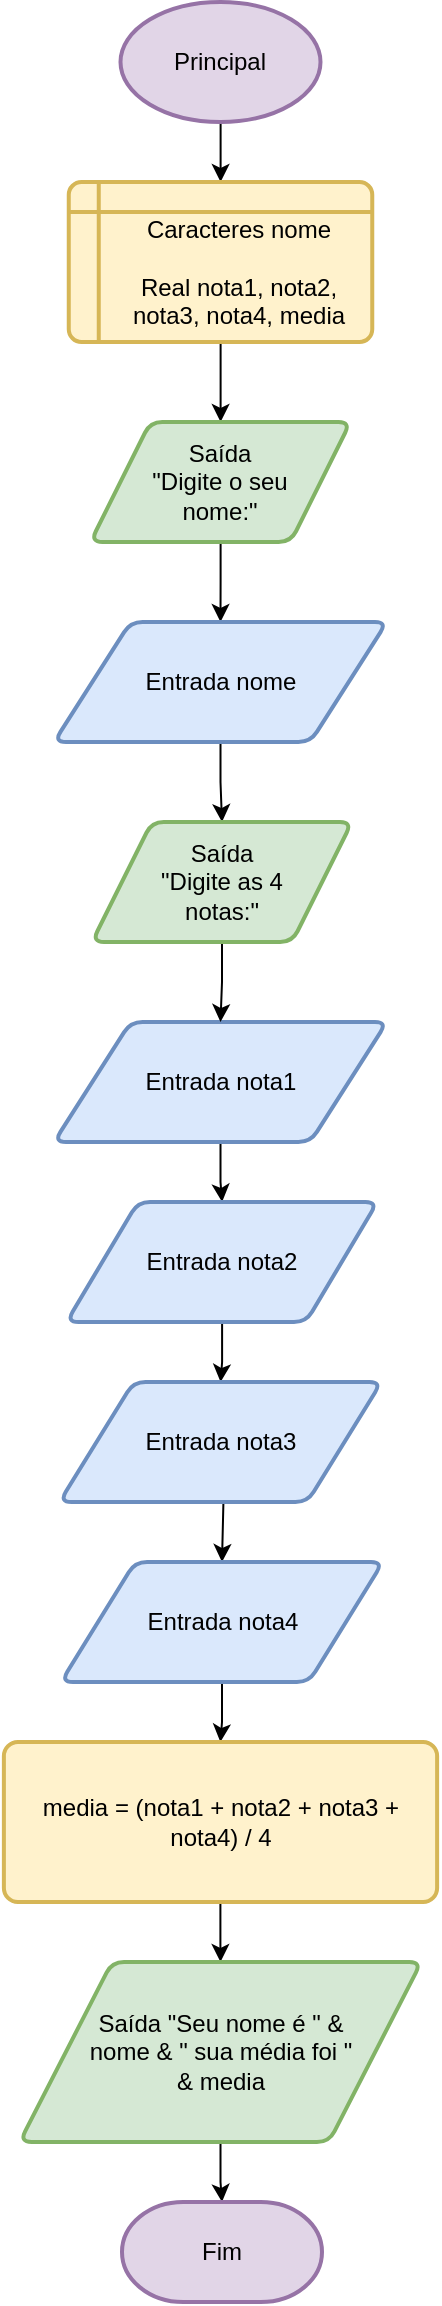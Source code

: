 <mxfile version="14.4.2" type="device"><diagram id="C5RBs43oDa-KdzZeNtuy" name="Page-1"><mxGraphModel dx="1368" dy="742" grid="1" gridSize="10" guides="1" tooltips="1" connect="1" arrows="1" fold="1" page="1" pageScale="1" pageWidth="827" pageHeight="1169" math="0" shadow="0"><root><mxCell id="WIyWlLk6GJQsqaUBKTNV-0"/><mxCell id="WIyWlLk6GJQsqaUBKTNV-1" parent="WIyWlLk6GJQsqaUBKTNV-0"/><mxCell id="GW3HIwnnYUXGLjbZBTKb-0" style="edgeStyle=orthogonalEdgeStyle;rounded=0;orthogonalLoop=1;jettySize=auto;html=1;" edge="1" parent="WIyWlLk6GJQsqaUBKTNV-1" source="GW3HIwnnYUXGLjbZBTKb-1" target="GW3HIwnnYUXGLjbZBTKb-3"><mxGeometry relative="1" as="geometry"/></mxCell><mxCell id="GW3HIwnnYUXGLjbZBTKb-1" value="Principal" style="strokeWidth=2;html=1;shape=mxgraph.flowchart.start_1;whiteSpace=wrap;fillColor=#e1d5e7;strokeColor=#9673a6;" vertex="1" parent="WIyWlLk6GJQsqaUBKTNV-1"><mxGeometry x="363.25" y="10" width="100" height="60" as="geometry"/></mxCell><mxCell id="GW3HIwnnYUXGLjbZBTKb-20" style="edgeStyle=orthogonalEdgeStyle;rounded=0;orthogonalLoop=1;jettySize=auto;html=1;" edge="1" parent="WIyWlLk6GJQsqaUBKTNV-1" source="GW3HIwnnYUXGLjbZBTKb-3" target="GW3HIwnnYUXGLjbZBTKb-19"><mxGeometry relative="1" as="geometry"/></mxCell><mxCell id="GW3HIwnnYUXGLjbZBTKb-3" value="Caracteres nome&lt;br&gt;&lt;br&gt;Real nota1, nota2, nota3, nota4, media" style="shape=internalStorage;whiteSpace=wrap;html=1;dx=15;dy=15;rounded=1;arcSize=8;strokeWidth=2;fillColor=#fff2cc;strokeColor=#d6b656;align=center;spacingLeft=19;spacingTop=10;" vertex="1" parent="WIyWlLk6GJQsqaUBKTNV-1"><mxGeometry x="337.38" y="100" width="151.75" height="80" as="geometry"/></mxCell><mxCell id="GW3HIwnnYUXGLjbZBTKb-4" style="edgeStyle=orthogonalEdgeStyle;rounded=0;orthogonalLoop=1;jettySize=auto;html=1;" edge="1" parent="WIyWlLk6GJQsqaUBKTNV-1" source="GW3HIwnnYUXGLjbZBTKb-5" target="GW3HIwnnYUXGLjbZBTKb-7"><mxGeometry relative="1" as="geometry"><mxPoint x="414.2" y="450" as="sourcePoint"/></mxGeometry></mxCell><mxCell id="GW3HIwnnYUXGLjbZBTKb-5" value="Entrada nota1" style="shape=parallelogram;html=1;strokeWidth=2;perimeter=parallelogramPerimeter;whiteSpace=wrap;rounded=1;arcSize=12;size=0.23;align=center;fillColor=#dae8fc;strokeColor=#6c8ebf;" vertex="1" parent="WIyWlLk6GJQsqaUBKTNV-1"><mxGeometry x="330" y="520" width="166.5" height="60" as="geometry"/></mxCell><mxCell id="GW3HIwnnYUXGLjbZBTKb-6" style="edgeStyle=orthogonalEdgeStyle;rounded=0;orthogonalLoop=1;jettySize=auto;html=1;" edge="1" parent="WIyWlLk6GJQsqaUBKTNV-1" source="GW3HIwnnYUXGLjbZBTKb-7" target="GW3HIwnnYUXGLjbZBTKb-9"><mxGeometry relative="1" as="geometry"/></mxCell><mxCell id="GW3HIwnnYUXGLjbZBTKb-7" value="Entrada nota2" style="shape=parallelogram;html=1;strokeWidth=2;perimeter=parallelogramPerimeter;whiteSpace=wrap;rounded=1;arcSize=12;size=0.23;align=center;fillColor=#dae8fc;strokeColor=#6c8ebf;" vertex="1" parent="WIyWlLk6GJQsqaUBKTNV-1"><mxGeometry x="336.25" y="610" width="155.5" height="60" as="geometry"/></mxCell><mxCell id="GW3HIwnnYUXGLjbZBTKb-8" style="edgeStyle=orthogonalEdgeStyle;rounded=0;orthogonalLoop=1;jettySize=auto;html=1;" edge="1" parent="WIyWlLk6GJQsqaUBKTNV-1" target="GW3HIwnnYUXGLjbZBTKb-11"><mxGeometry relative="1" as="geometry"><mxPoint x="414.18" y="730" as="sourcePoint"/></mxGeometry></mxCell><mxCell id="GW3HIwnnYUXGLjbZBTKb-9" value="Entrada nota3" style="shape=parallelogram;html=1;strokeWidth=2;perimeter=parallelogramPerimeter;whiteSpace=wrap;rounded=1;arcSize=12;size=0.23;align=center;fillColor=#dae8fc;strokeColor=#6c8ebf;" vertex="1" parent="WIyWlLk6GJQsqaUBKTNV-1"><mxGeometry x="332.75" y="700" width="161" height="60" as="geometry"/></mxCell><mxCell id="GW3HIwnnYUXGLjbZBTKb-10" style="edgeStyle=orthogonalEdgeStyle;rounded=0;orthogonalLoop=1;jettySize=auto;html=1;" edge="1" parent="WIyWlLk6GJQsqaUBKTNV-1" source="GW3HIwnnYUXGLjbZBTKb-11" target="GW3HIwnnYUXGLjbZBTKb-13"><mxGeometry relative="1" as="geometry"/></mxCell><mxCell id="GW3HIwnnYUXGLjbZBTKb-11" value="Entrada nota4" style="shape=parallelogram;html=1;strokeWidth=2;perimeter=parallelogramPerimeter;whiteSpace=wrap;rounded=1;arcSize=12;size=0.23;align=center;fillColor=#dae8fc;strokeColor=#6c8ebf;" vertex="1" parent="WIyWlLk6GJQsqaUBKTNV-1"><mxGeometry x="333.5" y="790" width="161" height="60" as="geometry"/></mxCell><mxCell id="GW3HIwnnYUXGLjbZBTKb-12" style="edgeStyle=orthogonalEdgeStyle;rounded=0;orthogonalLoop=1;jettySize=auto;html=1;" edge="1" parent="WIyWlLk6GJQsqaUBKTNV-1" source="GW3HIwnnYUXGLjbZBTKb-13" target="GW3HIwnnYUXGLjbZBTKb-15"><mxGeometry relative="1" as="geometry"/></mxCell><mxCell id="GW3HIwnnYUXGLjbZBTKb-13" value="media = (nota1 + nota2 + nota3 + nota4)&amp;nbsp;/ 4" style="rounded=1;whiteSpace=wrap;html=1;absoluteArcSize=1;arcSize=14;strokeWidth=2;align=center;fillColor=#fff2cc;strokeColor=#d6b656;" vertex="1" parent="WIyWlLk6GJQsqaUBKTNV-1"><mxGeometry x="304.94" y="880" width="216.62" height="80" as="geometry"/></mxCell><mxCell id="GW3HIwnnYUXGLjbZBTKb-14" value="" style="edgeStyle=orthogonalEdgeStyle;rounded=0;orthogonalLoop=1;jettySize=auto;html=1;" edge="1" parent="WIyWlLk6GJQsqaUBKTNV-1" source="GW3HIwnnYUXGLjbZBTKb-15" target="GW3HIwnnYUXGLjbZBTKb-16"><mxGeometry relative="1" as="geometry"/></mxCell><mxCell id="GW3HIwnnYUXGLjbZBTKb-15" value="Saída &quot;Seu nome é &quot; &amp;amp; nome &amp;amp; &quot; sua média foi &quot; &amp;amp; media" style="shape=parallelogram;html=1;strokeWidth=2;perimeter=parallelogramPerimeter;whiteSpace=wrap;rounded=1;arcSize=12;size=0.23;align=center;fillColor=#d5e8d4;strokeColor=#82b366;spacingRight=30;spacingLeft=30;" vertex="1" parent="WIyWlLk6GJQsqaUBKTNV-1"><mxGeometry x="312.82" y="990" width="200.87" height="90" as="geometry"/></mxCell><mxCell id="GW3HIwnnYUXGLjbZBTKb-16" value="Fim" style="strokeWidth=2;html=1;shape=mxgraph.flowchart.terminator;whiteSpace=wrap;align=center;fillColor=#e1d5e7;strokeColor=#9673a6;" vertex="1" parent="WIyWlLk6GJQsqaUBKTNV-1"><mxGeometry x="364" y="1110" width="100" height="50" as="geometry"/></mxCell><mxCell id="GW3HIwnnYUXGLjbZBTKb-22" style="edgeStyle=orthogonalEdgeStyle;rounded=0;orthogonalLoop=1;jettySize=auto;html=1;" edge="1" parent="WIyWlLk6GJQsqaUBKTNV-1" source="GW3HIwnnYUXGLjbZBTKb-19" target="GW3HIwnnYUXGLjbZBTKb-21"><mxGeometry relative="1" as="geometry"/></mxCell><mxCell id="GW3HIwnnYUXGLjbZBTKb-19" value="Saída &quot;Digite o seu nome:&quot;" style="shape=parallelogram;html=1;strokeWidth=2;perimeter=parallelogramPerimeter;whiteSpace=wrap;rounded=1;arcSize=12;size=0.23;align=center;fillColor=#d5e8d4;strokeColor=#82b366;spacingLeft=30;spacingRight=30;" vertex="1" parent="WIyWlLk6GJQsqaUBKTNV-1"><mxGeometry x="348.25" y="220" width="130" height="60" as="geometry"/></mxCell><mxCell id="GW3HIwnnYUXGLjbZBTKb-24" style="edgeStyle=orthogonalEdgeStyle;rounded=0;orthogonalLoop=1;jettySize=auto;html=1;" edge="1" parent="WIyWlLk6GJQsqaUBKTNV-1" source="GW3HIwnnYUXGLjbZBTKb-21" target="GW3HIwnnYUXGLjbZBTKb-23"><mxGeometry relative="1" as="geometry"/></mxCell><mxCell id="GW3HIwnnYUXGLjbZBTKb-21" value="Entrada nome" style="shape=parallelogram;html=1;strokeWidth=2;perimeter=parallelogramPerimeter;whiteSpace=wrap;rounded=1;arcSize=12;size=0.23;align=center;fillColor=#dae8fc;strokeColor=#6c8ebf;" vertex="1" parent="WIyWlLk6GJQsqaUBKTNV-1"><mxGeometry x="330" y="320" width="166.5" height="60" as="geometry"/></mxCell><mxCell id="GW3HIwnnYUXGLjbZBTKb-25" style="edgeStyle=orthogonalEdgeStyle;rounded=0;orthogonalLoop=1;jettySize=auto;html=1;" edge="1" parent="WIyWlLk6GJQsqaUBKTNV-1" source="GW3HIwnnYUXGLjbZBTKb-23" target="GW3HIwnnYUXGLjbZBTKb-5"><mxGeometry relative="1" as="geometry"/></mxCell><mxCell id="GW3HIwnnYUXGLjbZBTKb-23" value="Saída &quot;Digite as 4 notas:&quot;" style="shape=parallelogram;html=1;strokeWidth=2;perimeter=parallelogramPerimeter;whiteSpace=wrap;rounded=1;arcSize=12;size=0.23;align=center;fillColor=#d5e8d4;strokeColor=#82b366;spacingLeft=30;spacingRight=30;" vertex="1" parent="WIyWlLk6GJQsqaUBKTNV-1"><mxGeometry x="349" y="420" width="130" height="60" as="geometry"/></mxCell></root></mxGraphModel></diagram></mxfile>